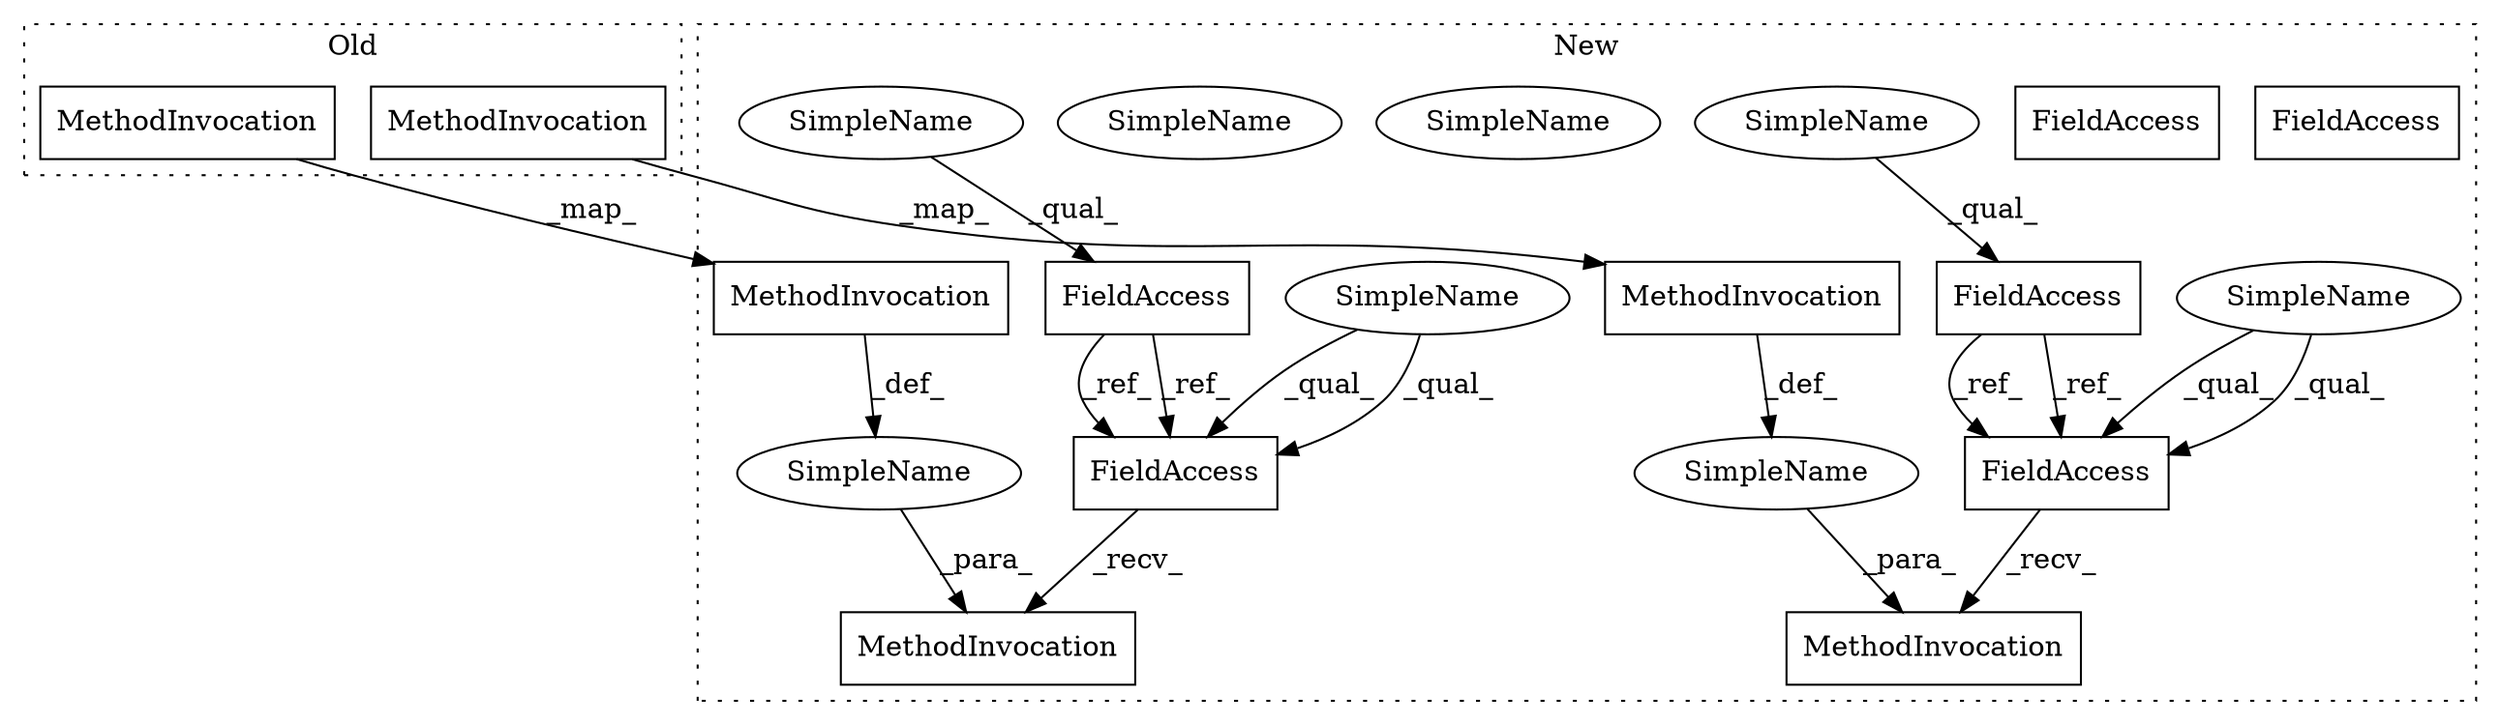 digraph G {
subgraph cluster0 {
8 [label="MethodInvocation" a="32" s="4404,4512" l="20,1" shape="box"];
10 [label="MethodInvocation" a="32" s="4926,4981" l="17,1" shape="box"];
label = "Old";
style="dotted";
}
subgraph cluster1 {
1 [label="FieldAccess" a="22" s="5396" l="15" shape="box"];
2 [label="FieldAccess" a="22" s="5094" l="15" shape="box"];
3 [label="FieldAccess" a="22" s="5396" l="15" shape="box"];
4 [label="FieldAccess" a="22" s="4548" l="15" shape="box"];
5 [label="FieldAccess" a="22" s="4548" l="15" shape="box"];
6 [label="FieldAccess" a="22" s="4294" l="15" shape="box"];
7 [label="MethodInvocation" a="32" s="4564,4680" l="7,1" shape="box"];
9 [label="MethodInvocation" a="32" s="4571,4679" l="20,1" shape="box"];
11 [label="MethodInvocation" a="32" s="5412,5475" l="7,1" shape="box"];
12 [label="MethodInvocation" a="32" s="5419,5474" l="17,1" shape="box"];
13 [label="SimpleName" a="42" s="" l="" shape="ellipse"];
14 [label="SimpleName" a="42" s="5094" l="4" shape="ellipse"];
15 [label="SimpleName" a="42" s="" l="" shape="ellipse"];
16 [label="SimpleName" a="42" s="4548" l="4" shape="ellipse"];
17 [label="SimpleName" a="42" s="4294" l="4" shape="ellipse"];
18 [label="SimpleName" a="42" s="5396" l="4" shape="ellipse"];
19 [label="SimpleName" a="42" s="4294" l="4" shape="ellipse"];
20 [label="SimpleName" a="42" s="4548" l="4" shape="ellipse"];
label = "New";
style="dotted";
}
2 -> 3 [label="_ref_"];
2 -> 3 [label="_ref_"];
3 -> 11 [label="_recv_"];
4 -> 7 [label="_recv_"];
6 -> 4 [label="_ref_"];
6 -> 4 [label="_ref_"];
8 -> 9 [label="_map_"];
9 -> 15 [label="_def_"];
10 -> 12 [label="_map_"];
12 -> 13 [label="_def_"];
13 -> 11 [label="_para_"];
14 -> 2 [label="_qual_"];
15 -> 7 [label="_para_"];
18 -> 3 [label="_qual_"];
18 -> 3 [label="_qual_"];
19 -> 6 [label="_qual_"];
20 -> 4 [label="_qual_"];
20 -> 4 [label="_qual_"];
}